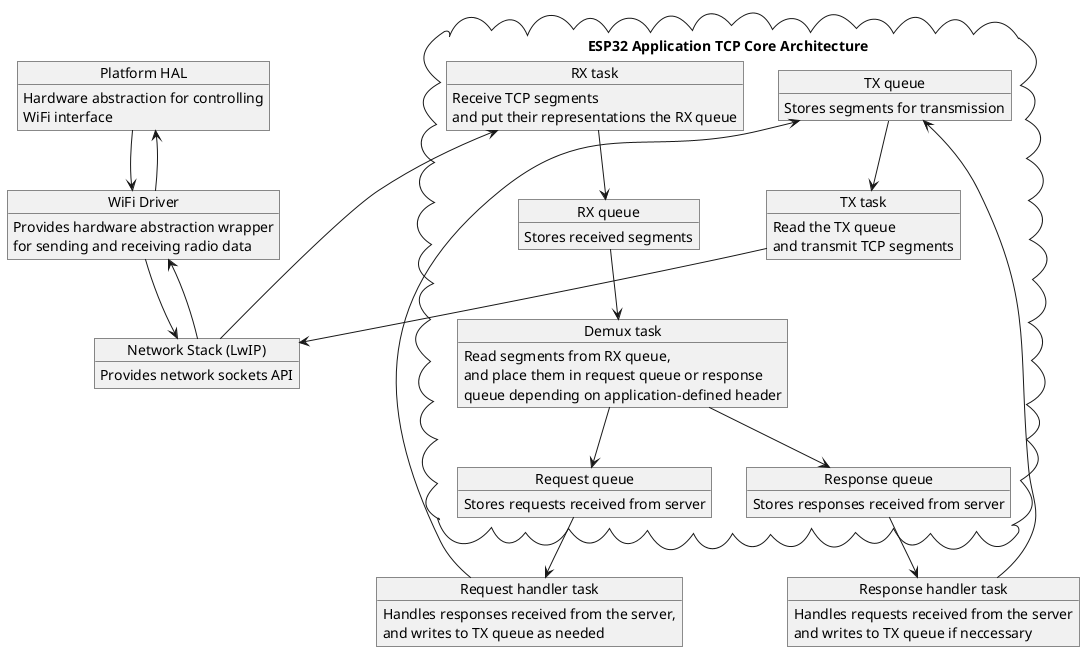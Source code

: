 @startuml
'skinparam linetype polyline
'skinparam linetype ortho

object "Platform HAL" as hal {
	Hardware abstraction for controlling 
	WiFi interface 
}
object "WiFi Driver" as wifiDriver {
	Provides hardware abstraction wrapper 
	for sending and receiving radio data
}
object "Network Stack (LwIP)" as lwip {
	Provides network sockets API  
}

package "ESP32 Application TCP Core Architecture" as TCPCoreArchitecture<<Cloud>> {
	object "RX task" as rxTask {
		Receive TCP segments 
		and put their representations the RX queue
	}
	object "TX task" as txTask {
		Read the TX queue 
		and transmit TCP segments 
	}
	object "Demux task" as demuxTask {
		Read segments from RX queue, 
		and place them in request queue or response 
		queue depending on application-defined header  
	}
	object "TX queue" as txQueue {
		Stores segments for transmission
	}
	object "RX queue" as rxQueue {
		Stores received segments
	}
	object "Response queue" as respQueue {
		Stores responses received from server
	}
	object "Request queue" as reqQueue {
		Stores requests received from server
	}
}

object "Request handler task" as reqHandlerTask {
	Handles responses received from the server, 
	and writes to TX queue as needed
}
object "Response handler task" as respHandlerTask {
	Handles requests received from the server 
	and writes to TX queue if neccessary
}	

lwip --> rxTask

rxTask --> rxQueue
rxQueue --> demuxTask
demuxTask --> reqQueue
demuxTask --> respQueue
reqQueue --> reqHandlerTask
respQueue --> respHandlerTask
txQueue --> txTask

reqHandlerTask --> txQueue
respHandlerTask --> txQueue

txTask --> lwip
lwip --> wifiDriver
wifiDriver --> lwip
wifiDriver --> hal
hal --> wifiDriver

@enduml
